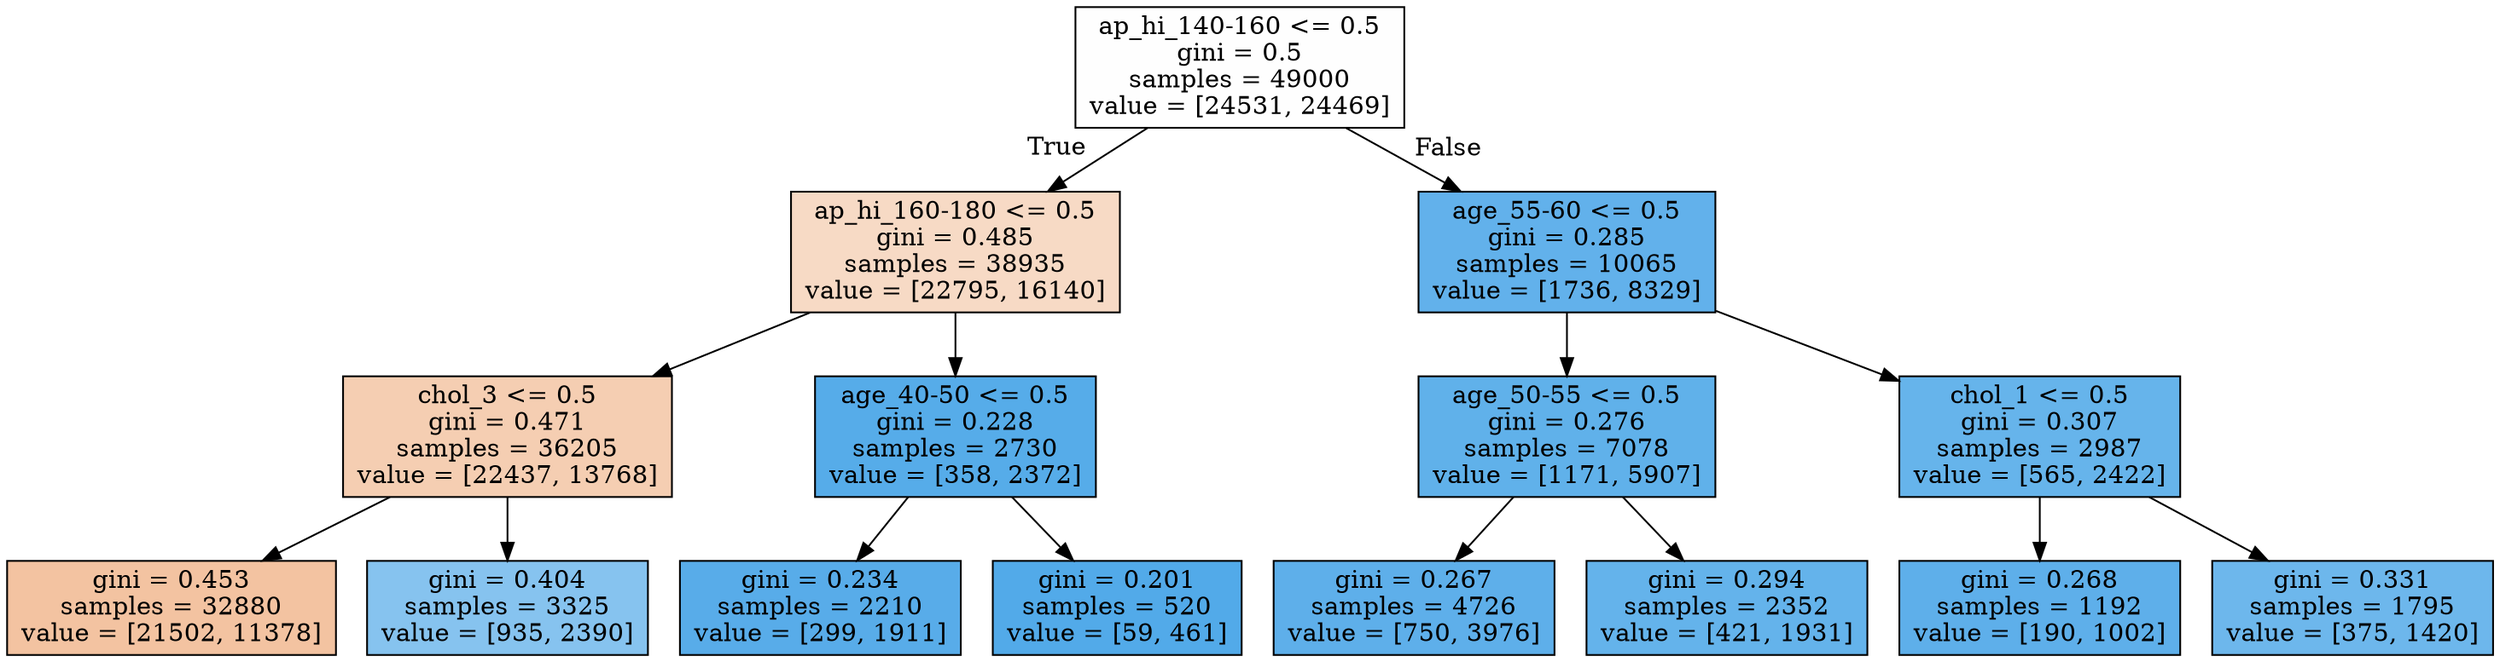 digraph Tree {
node [shape=box, style="filled", color="black"] ;
0 [label="ap_hi_140-160 <= 0.5\ngini = 0.5\nsamples = 49000\nvalue = [24531, 24469]", fillcolor="#e5813901"] ;
1 [label="ap_hi_160-180 <= 0.5\ngini = 0.485\nsamples = 38935\nvalue = [22795, 16140]", fillcolor="#e581394a"] ;
0 -> 1 [labeldistance=2.5, labelangle=45, headlabel="True"] ;
2 [label="chol_3 <= 0.5\ngini = 0.471\nsamples = 36205\nvalue = [22437, 13768]", fillcolor="#e5813963"] ;
1 -> 2 ;
3 [label="gini = 0.453\nsamples = 32880\nvalue = [21502, 11378]", fillcolor="#e5813978"] ;
2 -> 3 ;
4 [label="gini = 0.404\nsamples = 3325\nvalue = [935, 2390]", fillcolor="#399de59b"] ;
2 -> 4 ;
5 [label="age_40-50 <= 0.5\ngini = 0.228\nsamples = 2730\nvalue = [358, 2372]", fillcolor="#399de5d9"] ;
1 -> 5 ;
6 [label="gini = 0.234\nsamples = 2210\nvalue = [299, 1911]", fillcolor="#399de5d7"] ;
5 -> 6 ;
7 [label="gini = 0.201\nsamples = 520\nvalue = [59, 461]", fillcolor="#399de5de"] ;
5 -> 7 ;
8 [label="age_55-60 <= 0.5\ngini = 0.285\nsamples = 10065\nvalue = [1736, 8329]", fillcolor="#399de5ca"] ;
0 -> 8 [labeldistance=2.5, labelangle=-45, headlabel="False"] ;
9 [label="age_50-55 <= 0.5\ngini = 0.276\nsamples = 7078\nvalue = [1171, 5907]", fillcolor="#399de5cc"] ;
8 -> 9 ;
10 [label="gini = 0.267\nsamples = 4726\nvalue = [750, 3976]", fillcolor="#399de5cf"] ;
9 -> 10 ;
11 [label="gini = 0.294\nsamples = 2352\nvalue = [421, 1931]", fillcolor="#399de5c7"] ;
9 -> 11 ;
12 [label="chol_1 <= 0.5\ngini = 0.307\nsamples = 2987\nvalue = [565, 2422]", fillcolor="#399de5c4"] ;
8 -> 12 ;
13 [label="gini = 0.268\nsamples = 1192\nvalue = [190, 1002]", fillcolor="#399de5cf"] ;
12 -> 13 ;
14 [label="gini = 0.331\nsamples = 1795\nvalue = [375, 1420]", fillcolor="#399de5bc"] ;
12 -> 14 ;
}